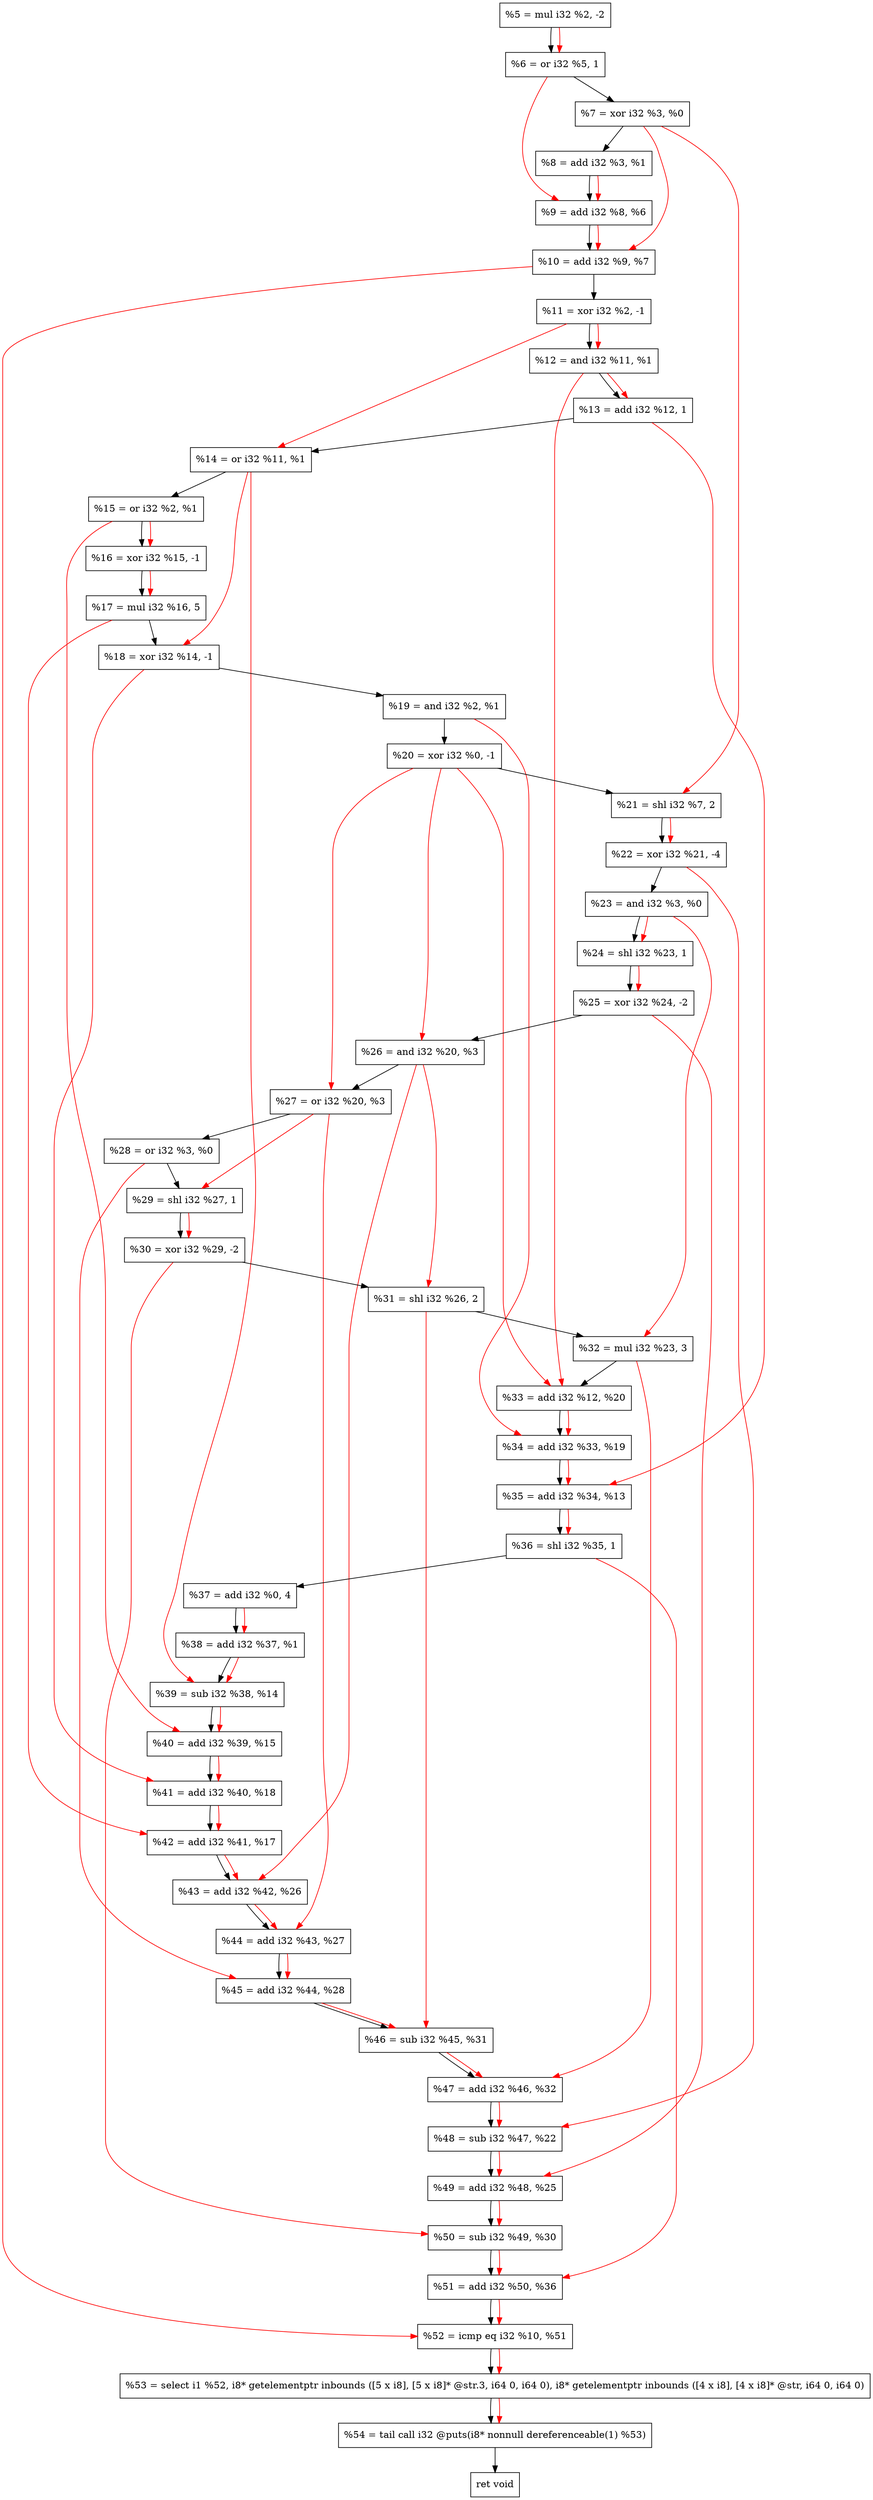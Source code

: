 digraph "DFG for'crackme' function" {
	Node0x8bcd60[shape=record, label="  %5 = mul i32 %2, -2"];
	Node0x8bce00[shape=record, label="  %6 = or i32 %5, 1"];
	Node0x8bce70[shape=record, label="  %7 = xor i32 %3, %0"];
	Node0x8bcee0[shape=record, label="  %8 = add i32 %3, %1"];
	Node0x8bcf50[shape=record, label="  %9 = add i32 %8, %6"];
	Node0x8bcfc0[shape=record, label="  %10 = add i32 %9, %7"];
	Node0x8bd060[shape=record, label="  %11 = xor i32 %2, -1"];
	Node0x8bd0d0[shape=record, label="  %12 = and i32 %11, %1"];
	Node0x8bd140[shape=record, label="  %13 = add i32 %12, 1"];
	Node0x8bd1b0[shape=record, label="  %14 = or i32 %11, %1"];
	Node0x8bd220[shape=record, label="  %15 = or i32 %2, %1"];
	Node0x8bd290[shape=record, label="  %16 = xor i32 %15, -1"];
	Node0x8bd330[shape=record, label="  %17 = mul i32 %16, 5"];
	Node0x8bd3a0[shape=record, label="  %18 = xor i32 %14, -1"];
	Node0x8bd410[shape=record, label="  %19 = and i32 %2, %1"];
	Node0x8bd480[shape=record, label="  %20 = xor i32 %0, -1"];
	Node0x8bd520[shape=record, label="  %21 = shl i32 %7, 2"];
	Node0x8bd5c0[shape=record, label="  %22 = xor i32 %21, -4"];
	Node0x8bd630[shape=record, label="  %23 = and i32 %3, %0"];
	Node0x8bd6a0[shape=record, label="  %24 = shl i32 %23, 1"];
	Node0x8bd710[shape=record, label="  %25 = xor i32 %24, -2"];
	Node0x8bd780[shape=record, label="  %26 = and i32 %20, %3"];
	Node0x8bd7f0[shape=record, label="  %27 = or i32 %20, %3"];
	Node0x8bd860[shape=record, label="  %28 = or i32 %3, %0"];
	Node0x8bd8d0[shape=record, label="  %29 = shl i32 %27, 1"];
	Node0x8bd940[shape=record, label="  %30 = xor i32 %29, -2"];
	Node0x8bd9b0[shape=record, label="  %31 = shl i32 %26, 2"];
	Node0x8bda50[shape=record, label="  %32 = mul i32 %23, 3"];
	Node0x8bdcd0[shape=record, label="  %33 = add i32 %12, %20"];
	Node0x8bdd40[shape=record, label="  %34 = add i32 %33, %19"];
	Node0x8bddb0[shape=record, label="  %35 = add i32 %34, %13"];
	Node0x8bde20[shape=record, label="  %36 = shl i32 %35, 1"];
	Node0x8bdec0[shape=record, label="  %37 = add i32 %0, 4"];
	Node0x8bdf30[shape=record, label="  %38 = add i32 %37, %1"];
	Node0x8bdfa0[shape=record, label="  %39 = sub i32 %38, %14"];
	Node0x8be010[shape=record, label="  %40 = add i32 %39, %15"];
	Node0x8be080[shape=record, label="  %41 = add i32 %40, %18"];
	Node0x8be0f0[shape=record, label="  %42 = add i32 %41, %17"];
	Node0x8be160[shape=record, label="  %43 = add i32 %42, %26"];
	Node0x8be1d0[shape=record, label="  %44 = add i32 %43, %27"];
	Node0x8be240[shape=record, label="  %45 = add i32 %44, %28"];
	Node0x8be2b0[shape=record, label="  %46 = sub i32 %45, %31"];
	Node0x8be320[shape=record, label="  %47 = add i32 %46, %32"];
	Node0x8be390[shape=record, label="  %48 = sub i32 %47, %22"];
	Node0x8be400[shape=record, label="  %49 = add i32 %48, %25"];
	Node0x8be470[shape=record, label="  %50 = sub i32 %49, %30"];
	Node0x8be4e0[shape=record, label="  %51 = add i32 %50, %36"];
	Node0x8be550[shape=record, label="  %52 = icmp eq i32 %10, %51"];
	Node0x85d268[shape=record, label="  %53 = select i1 %52, i8* getelementptr inbounds ([5 x i8], [5 x i8]* @str.3, i64 0, i64 0), i8* getelementptr inbounds ([4 x i8], [4 x i8]* @str, i64 0, i64 0)"];
	Node0x8be9f0[shape=record, label="  %54 = tail call i32 @puts(i8* nonnull dereferenceable(1) %53)"];
	Node0x8bea40[shape=record, label="  ret void"];
	Node0x8bcd60 -> Node0x8bce00;
	Node0x8bce00 -> Node0x8bce70;
	Node0x8bce70 -> Node0x8bcee0;
	Node0x8bcee0 -> Node0x8bcf50;
	Node0x8bcf50 -> Node0x8bcfc0;
	Node0x8bcfc0 -> Node0x8bd060;
	Node0x8bd060 -> Node0x8bd0d0;
	Node0x8bd0d0 -> Node0x8bd140;
	Node0x8bd140 -> Node0x8bd1b0;
	Node0x8bd1b0 -> Node0x8bd220;
	Node0x8bd220 -> Node0x8bd290;
	Node0x8bd290 -> Node0x8bd330;
	Node0x8bd330 -> Node0x8bd3a0;
	Node0x8bd3a0 -> Node0x8bd410;
	Node0x8bd410 -> Node0x8bd480;
	Node0x8bd480 -> Node0x8bd520;
	Node0x8bd520 -> Node0x8bd5c0;
	Node0x8bd5c0 -> Node0x8bd630;
	Node0x8bd630 -> Node0x8bd6a0;
	Node0x8bd6a0 -> Node0x8bd710;
	Node0x8bd710 -> Node0x8bd780;
	Node0x8bd780 -> Node0x8bd7f0;
	Node0x8bd7f0 -> Node0x8bd860;
	Node0x8bd860 -> Node0x8bd8d0;
	Node0x8bd8d0 -> Node0x8bd940;
	Node0x8bd940 -> Node0x8bd9b0;
	Node0x8bd9b0 -> Node0x8bda50;
	Node0x8bda50 -> Node0x8bdcd0;
	Node0x8bdcd0 -> Node0x8bdd40;
	Node0x8bdd40 -> Node0x8bddb0;
	Node0x8bddb0 -> Node0x8bde20;
	Node0x8bde20 -> Node0x8bdec0;
	Node0x8bdec0 -> Node0x8bdf30;
	Node0x8bdf30 -> Node0x8bdfa0;
	Node0x8bdfa0 -> Node0x8be010;
	Node0x8be010 -> Node0x8be080;
	Node0x8be080 -> Node0x8be0f0;
	Node0x8be0f0 -> Node0x8be160;
	Node0x8be160 -> Node0x8be1d0;
	Node0x8be1d0 -> Node0x8be240;
	Node0x8be240 -> Node0x8be2b0;
	Node0x8be2b0 -> Node0x8be320;
	Node0x8be320 -> Node0x8be390;
	Node0x8be390 -> Node0x8be400;
	Node0x8be400 -> Node0x8be470;
	Node0x8be470 -> Node0x8be4e0;
	Node0x8be4e0 -> Node0x8be550;
	Node0x8be550 -> Node0x85d268;
	Node0x85d268 -> Node0x8be9f0;
	Node0x8be9f0 -> Node0x8bea40;
edge [color=red]
	Node0x8bcd60 -> Node0x8bce00;
	Node0x8bcee0 -> Node0x8bcf50;
	Node0x8bce00 -> Node0x8bcf50;
	Node0x8bcf50 -> Node0x8bcfc0;
	Node0x8bce70 -> Node0x8bcfc0;
	Node0x8bd060 -> Node0x8bd0d0;
	Node0x8bd0d0 -> Node0x8bd140;
	Node0x8bd060 -> Node0x8bd1b0;
	Node0x8bd220 -> Node0x8bd290;
	Node0x8bd290 -> Node0x8bd330;
	Node0x8bd1b0 -> Node0x8bd3a0;
	Node0x8bce70 -> Node0x8bd520;
	Node0x8bd520 -> Node0x8bd5c0;
	Node0x8bd630 -> Node0x8bd6a0;
	Node0x8bd6a0 -> Node0x8bd710;
	Node0x8bd480 -> Node0x8bd780;
	Node0x8bd480 -> Node0x8bd7f0;
	Node0x8bd7f0 -> Node0x8bd8d0;
	Node0x8bd8d0 -> Node0x8bd940;
	Node0x8bd780 -> Node0x8bd9b0;
	Node0x8bd630 -> Node0x8bda50;
	Node0x8bd0d0 -> Node0x8bdcd0;
	Node0x8bd480 -> Node0x8bdcd0;
	Node0x8bdcd0 -> Node0x8bdd40;
	Node0x8bd410 -> Node0x8bdd40;
	Node0x8bdd40 -> Node0x8bddb0;
	Node0x8bd140 -> Node0x8bddb0;
	Node0x8bddb0 -> Node0x8bde20;
	Node0x8bdec0 -> Node0x8bdf30;
	Node0x8bdf30 -> Node0x8bdfa0;
	Node0x8bd1b0 -> Node0x8bdfa0;
	Node0x8bdfa0 -> Node0x8be010;
	Node0x8bd220 -> Node0x8be010;
	Node0x8be010 -> Node0x8be080;
	Node0x8bd3a0 -> Node0x8be080;
	Node0x8be080 -> Node0x8be0f0;
	Node0x8bd330 -> Node0x8be0f0;
	Node0x8be0f0 -> Node0x8be160;
	Node0x8bd780 -> Node0x8be160;
	Node0x8be160 -> Node0x8be1d0;
	Node0x8bd7f0 -> Node0x8be1d0;
	Node0x8be1d0 -> Node0x8be240;
	Node0x8bd860 -> Node0x8be240;
	Node0x8be240 -> Node0x8be2b0;
	Node0x8bd9b0 -> Node0x8be2b0;
	Node0x8be2b0 -> Node0x8be320;
	Node0x8bda50 -> Node0x8be320;
	Node0x8be320 -> Node0x8be390;
	Node0x8bd5c0 -> Node0x8be390;
	Node0x8be390 -> Node0x8be400;
	Node0x8bd710 -> Node0x8be400;
	Node0x8be400 -> Node0x8be470;
	Node0x8bd940 -> Node0x8be470;
	Node0x8be470 -> Node0x8be4e0;
	Node0x8bde20 -> Node0x8be4e0;
	Node0x8bcfc0 -> Node0x8be550;
	Node0x8be4e0 -> Node0x8be550;
	Node0x8be550 -> Node0x85d268;
	Node0x85d268 -> Node0x8be9f0;
}
